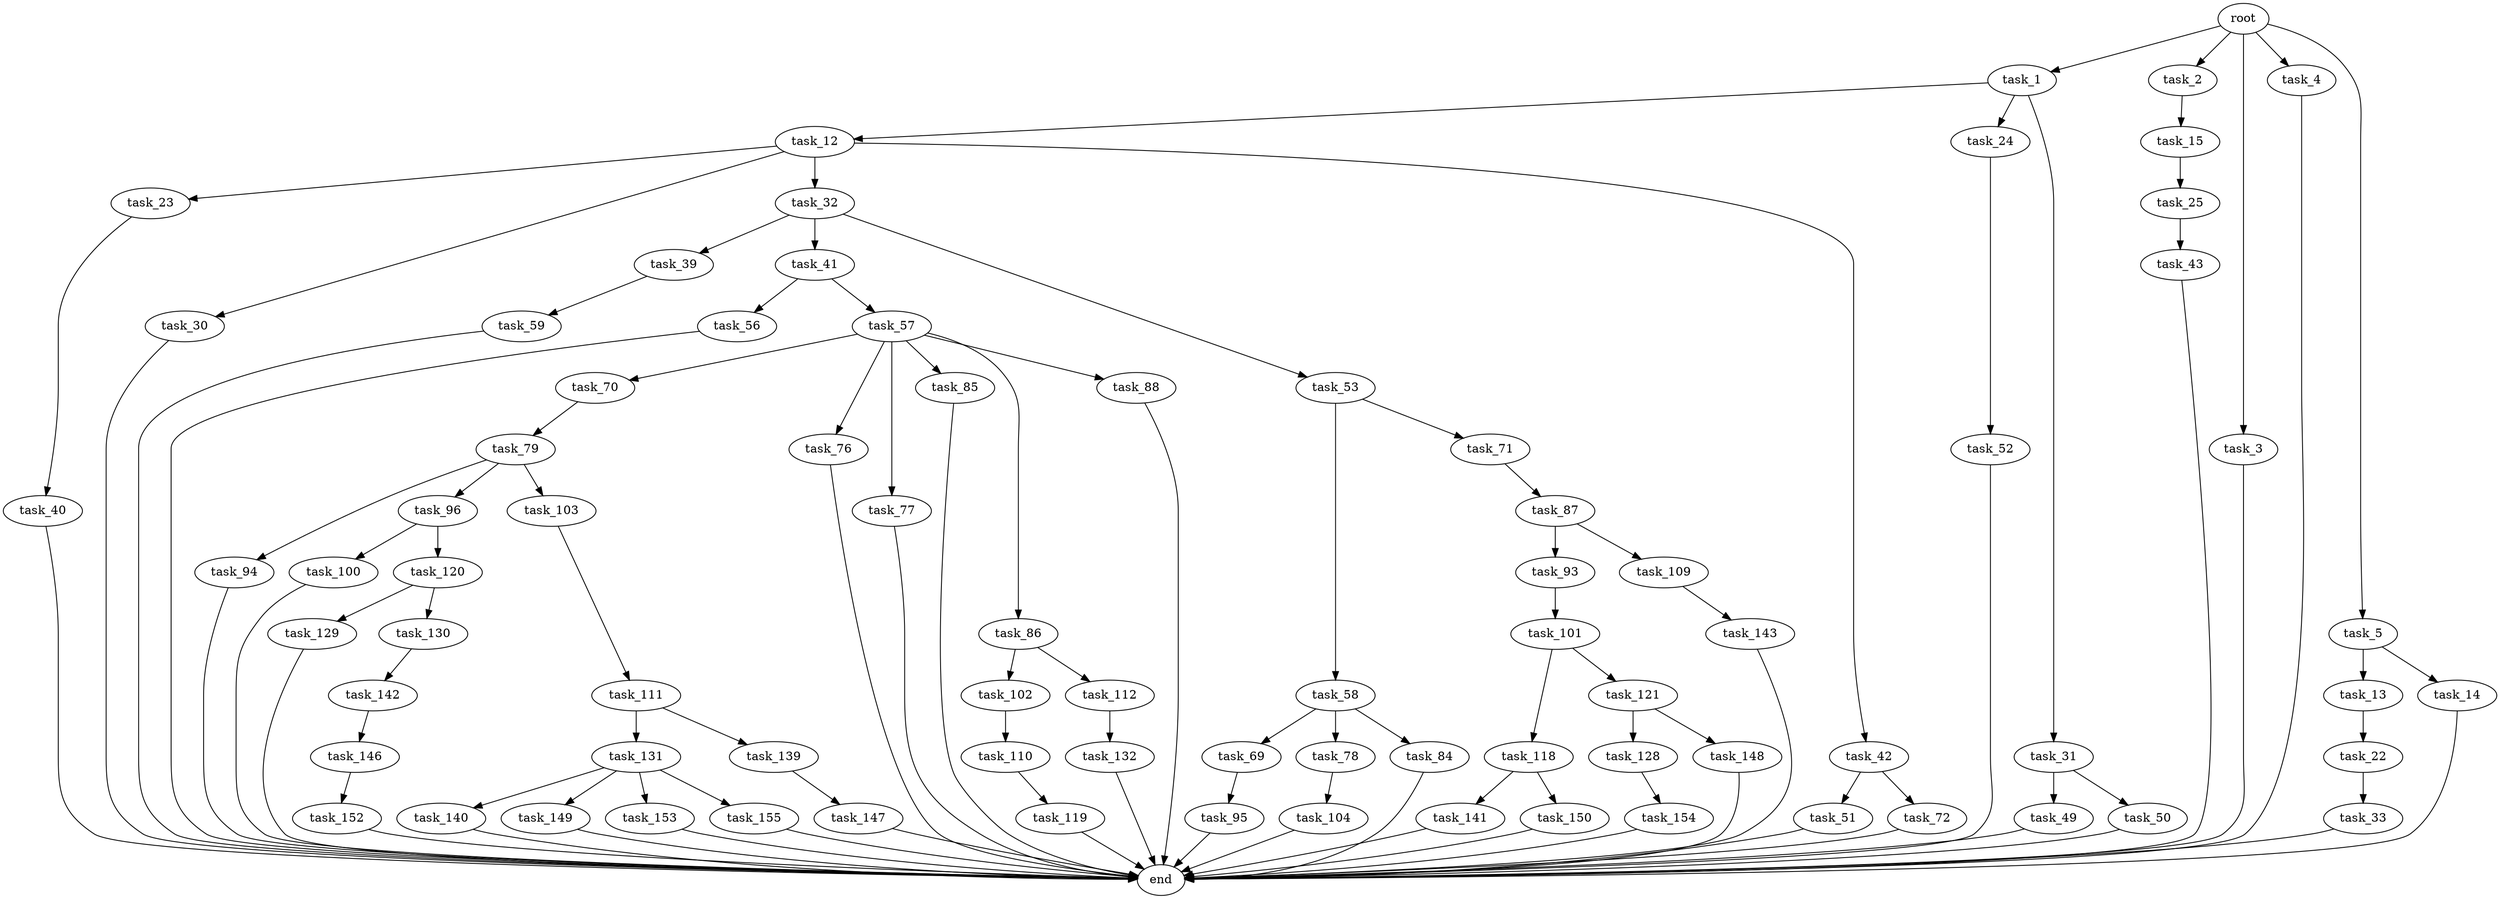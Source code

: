 digraph G {
  root [size="0.000000"];
  task_1 [size="7103648442.000000"];
  task_2 [size="782757789696.000000"];
  task_3 [size="14484558424.000000"];
  task_4 [size="23805242083.000000"];
  task_5 [size="136052091505.000000"];
  task_12 [size="2476776487.000000"];
  task_13 [size="1063333627.000000"];
  task_14 [size="11718784607.000000"];
  task_15 [size="221635374764.000000"];
  task_22 [size="27482521325.000000"];
  task_23 [size="30844010088.000000"];
  task_24 [size="17189958251.000000"];
  task_25 [size="133046297759.000000"];
  task_30 [size="782757789696.000000"];
  task_31 [size="68719476736.000000"];
  task_32 [size="549755813888.000000"];
  task_33 [size="368293445632.000000"];
  task_39 [size="18964696408.000000"];
  task_40 [size="37825951562.000000"];
  task_41 [size="12742290658.000000"];
  task_42 [size="7143264728.000000"];
  task_43 [size="304490756195.000000"];
  task_49 [size="1410972611719.000000"];
  task_50 [size="231928233984.000000"];
  task_51 [size="3138886963.000000"];
  task_52 [size="1363946713966.000000"];
  task_53 [size="135324838030.000000"];
  task_56 [size="8589934592.000000"];
  task_57 [size="35726985031.000000"];
  task_58 [size="17352127573.000000"];
  task_59 [size="549755813888.000000"];
  task_69 [size="2031063321.000000"];
  task_70 [size="885519103114.000000"];
  task_71 [size="28991029248.000000"];
  task_72 [size="782757789696.000000"];
  task_76 [size="427878303340.000000"];
  task_77 [size="44643180570.000000"];
  task_78 [size="102111695582.000000"];
  task_79 [size="231928233984.000000"];
  task_84 [size="68719476736.000000"];
  task_85 [size="5894398383.000000"];
  task_86 [size="68719476736.000000"];
  task_87 [size="68719476736.000000"];
  task_88 [size="231928233984.000000"];
  task_93 [size="231928233984.000000"];
  task_94 [size="109594360499.000000"];
  task_95 [size="28122640633.000000"];
  task_96 [size="88663505049.000000"];
  task_100 [size="351533902436.000000"];
  task_101 [size="231928233984.000000"];
  task_102 [size="29622933992.000000"];
  task_103 [size="782757789696.000000"];
  task_104 [size="2332706582.000000"];
  task_109 [size="68719476736.000000"];
  task_110 [size="368293445632.000000"];
  task_111 [size="435402807618.000000"];
  task_112 [size="134217728000.000000"];
  task_118 [size="236176814836.000000"];
  task_119 [size="590606930352.000000"];
  task_120 [size="1202974734017.000000"];
  task_121 [size="11063810502.000000"];
  task_128 [size="28991029248.000000"];
  task_129 [size="68719476736.000000"];
  task_130 [size="8589934592.000000"];
  task_131 [size="549755813888.000000"];
  task_132 [size="186526270439.000000"];
  task_139 [size="1073741824000.000000"];
  task_140 [size="9600691558.000000"];
  task_141 [size="6699424034.000000"];
  task_142 [size="8589934592.000000"];
  task_143 [size="22413003261.000000"];
  task_146 [size="755697654897.000000"];
  task_147 [size="104508990908.000000"];
  task_148 [size="701169741827.000000"];
  task_149 [size="858551064546.000000"];
  task_150 [size="549755813888.000000"];
  task_152 [size="782757789696.000000"];
  task_153 [size="13472207335.000000"];
  task_154 [size="1073741824000.000000"];
  task_155 [size="20125644758.000000"];
  end [size="0.000000"];

  root -> task_1 [size="1.000000"];
  root -> task_2 [size="1.000000"];
  root -> task_3 [size="1.000000"];
  root -> task_4 [size="1.000000"];
  root -> task_5 [size="1.000000"];
  task_1 -> task_12 [size="536870912.000000"];
  task_1 -> task_24 [size="536870912.000000"];
  task_1 -> task_31 [size="536870912.000000"];
  task_2 -> task_15 [size="679477248.000000"];
  task_3 -> end [size="1.000000"];
  task_4 -> end [size="1.000000"];
  task_5 -> task_13 [size="301989888.000000"];
  task_5 -> task_14 [size="301989888.000000"];
  task_12 -> task_23 [size="134217728.000000"];
  task_12 -> task_30 [size="134217728.000000"];
  task_12 -> task_32 [size="134217728.000000"];
  task_12 -> task_42 [size="134217728.000000"];
  task_13 -> task_22 [size="75497472.000000"];
  task_14 -> end [size="1.000000"];
  task_15 -> task_25 [size="301989888.000000"];
  task_22 -> task_33 [size="838860800.000000"];
  task_23 -> task_40 [size="536870912.000000"];
  task_24 -> task_52 [size="411041792.000000"];
  task_25 -> task_43 [size="301989888.000000"];
  task_30 -> end [size="1.000000"];
  task_31 -> task_49 [size="134217728.000000"];
  task_31 -> task_50 [size="134217728.000000"];
  task_32 -> task_39 [size="536870912.000000"];
  task_32 -> task_41 [size="536870912.000000"];
  task_32 -> task_53 [size="536870912.000000"];
  task_33 -> end [size="1.000000"];
  task_39 -> task_59 [size="301989888.000000"];
  task_40 -> end [size="1.000000"];
  task_41 -> task_56 [size="209715200.000000"];
  task_41 -> task_57 [size="209715200.000000"];
  task_42 -> task_51 [size="301989888.000000"];
  task_42 -> task_72 [size="301989888.000000"];
  task_43 -> end [size="1.000000"];
  task_49 -> end [size="1.000000"];
  task_50 -> end [size="1.000000"];
  task_51 -> end [size="1.000000"];
  task_52 -> end [size="1.000000"];
  task_53 -> task_58 [size="134217728.000000"];
  task_53 -> task_71 [size="134217728.000000"];
  task_56 -> end [size="1.000000"];
  task_57 -> task_70 [size="679477248.000000"];
  task_57 -> task_76 [size="679477248.000000"];
  task_57 -> task_77 [size="679477248.000000"];
  task_57 -> task_85 [size="679477248.000000"];
  task_57 -> task_86 [size="679477248.000000"];
  task_57 -> task_88 [size="679477248.000000"];
  task_58 -> task_69 [size="301989888.000000"];
  task_58 -> task_78 [size="301989888.000000"];
  task_58 -> task_84 [size="301989888.000000"];
  task_59 -> end [size="1.000000"];
  task_69 -> task_95 [size="33554432.000000"];
  task_70 -> task_79 [size="536870912.000000"];
  task_71 -> task_87 [size="75497472.000000"];
  task_72 -> end [size="1.000000"];
  task_76 -> end [size="1.000000"];
  task_77 -> end [size="1.000000"];
  task_78 -> task_104 [size="75497472.000000"];
  task_79 -> task_94 [size="301989888.000000"];
  task_79 -> task_96 [size="301989888.000000"];
  task_79 -> task_103 [size="301989888.000000"];
  task_84 -> end [size="1.000000"];
  task_85 -> end [size="1.000000"];
  task_86 -> task_102 [size="134217728.000000"];
  task_86 -> task_112 [size="134217728.000000"];
  task_87 -> task_93 [size="134217728.000000"];
  task_87 -> task_109 [size="134217728.000000"];
  task_88 -> end [size="1.000000"];
  task_93 -> task_101 [size="301989888.000000"];
  task_94 -> end [size="1.000000"];
  task_95 -> end [size="1.000000"];
  task_96 -> task_100 [size="134217728.000000"];
  task_96 -> task_120 [size="134217728.000000"];
  task_100 -> end [size="1.000000"];
  task_101 -> task_118 [size="301989888.000000"];
  task_101 -> task_121 [size="301989888.000000"];
  task_102 -> task_110 [size="838860800.000000"];
  task_103 -> task_111 [size="679477248.000000"];
  task_104 -> end [size="1.000000"];
  task_109 -> task_143 [size="134217728.000000"];
  task_110 -> task_119 [size="411041792.000000"];
  task_111 -> task_131 [size="679477248.000000"];
  task_111 -> task_139 [size="679477248.000000"];
  task_112 -> task_132 [size="209715200.000000"];
  task_118 -> task_141 [size="536870912.000000"];
  task_118 -> task_150 [size="536870912.000000"];
  task_119 -> end [size="1.000000"];
  task_120 -> task_129 [size="838860800.000000"];
  task_120 -> task_130 [size="838860800.000000"];
  task_121 -> task_128 [size="411041792.000000"];
  task_121 -> task_148 [size="411041792.000000"];
  task_128 -> task_154 [size="75497472.000000"];
  task_129 -> end [size="1.000000"];
  task_130 -> task_142 [size="33554432.000000"];
  task_131 -> task_140 [size="536870912.000000"];
  task_131 -> task_149 [size="536870912.000000"];
  task_131 -> task_153 [size="536870912.000000"];
  task_131 -> task_155 [size="536870912.000000"];
  task_132 -> end [size="1.000000"];
  task_139 -> task_147 [size="838860800.000000"];
  task_140 -> end [size="1.000000"];
  task_141 -> end [size="1.000000"];
  task_142 -> task_146 [size="33554432.000000"];
  task_143 -> end [size="1.000000"];
  task_146 -> task_152 [size="679477248.000000"];
  task_147 -> end [size="1.000000"];
  task_148 -> end [size="1.000000"];
  task_149 -> end [size="1.000000"];
  task_150 -> end [size="1.000000"];
  task_152 -> end [size="1.000000"];
  task_153 -> end [size="1.000000"];
  task_154 -> end [size="1.000000"];
  task_155 -> end [size="1.000000"];
}
